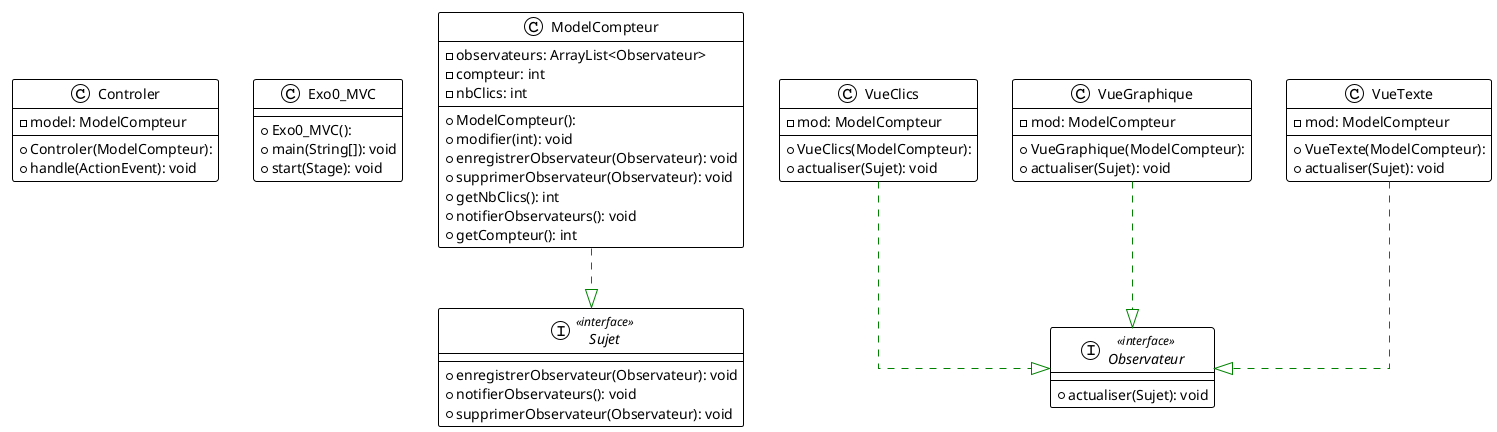 @startuml

!theme plain
top to bottom direction
skinparam linetype ortho

class Controler {
  + Controler(ModelCompteur): 
  - model: ModelCompteur
  + handle(ActionEvent): void
}
class Exo0_MVC {
  + Exo0_MVC(): 
  + main(String[]): void
  + start(Stage): void
}
class ModelCompteur {
  + ModelCompteur(): 
  - observateurs: ArrayList<Observateur>
  - compteur: int
  - nbClics: int
  + modifier(int): void
  + enregistrerObservateur(Observateur): void
  + supprimerObservateur(Observateur): void
  + getNbClics(): int
  + notifierObservateurs(): void
  + getCompteur(): int
}
interface Observateur << interface >> {
  + actualiser(Sujet): void
}
interface Sujet << interface >> {
  + enregistrerObservateur(Observateur): void
  + notifierObservateurs(): void
  + supprimerObservateur(Observateur): void
}
class VueClics {
  + VueClics(ModelCompteur): 
  - mod: ModelCompteur
  + actualiser(Sujet): void
}
class VueGraphique {
  + VueGraphique(ModelCompteur): 
  - mod: ModelCompteur
  + actualiser(Sujet): void
}
class VueTexte {
  + VueTexte(ModelCompteur): 
  - mod: ModelCompteur
  + actualiser(Sujet): void
}

ModelCompteur  -[#008200,dashed]-^  Sujet         
VueClics       -[#008200,dashed]-^  Observateur   
VueGraphique   -[#008200,dashed]-^  Observateur   
VueTexte       -[#008200,dashed]-^  Observateur   
@enduml
